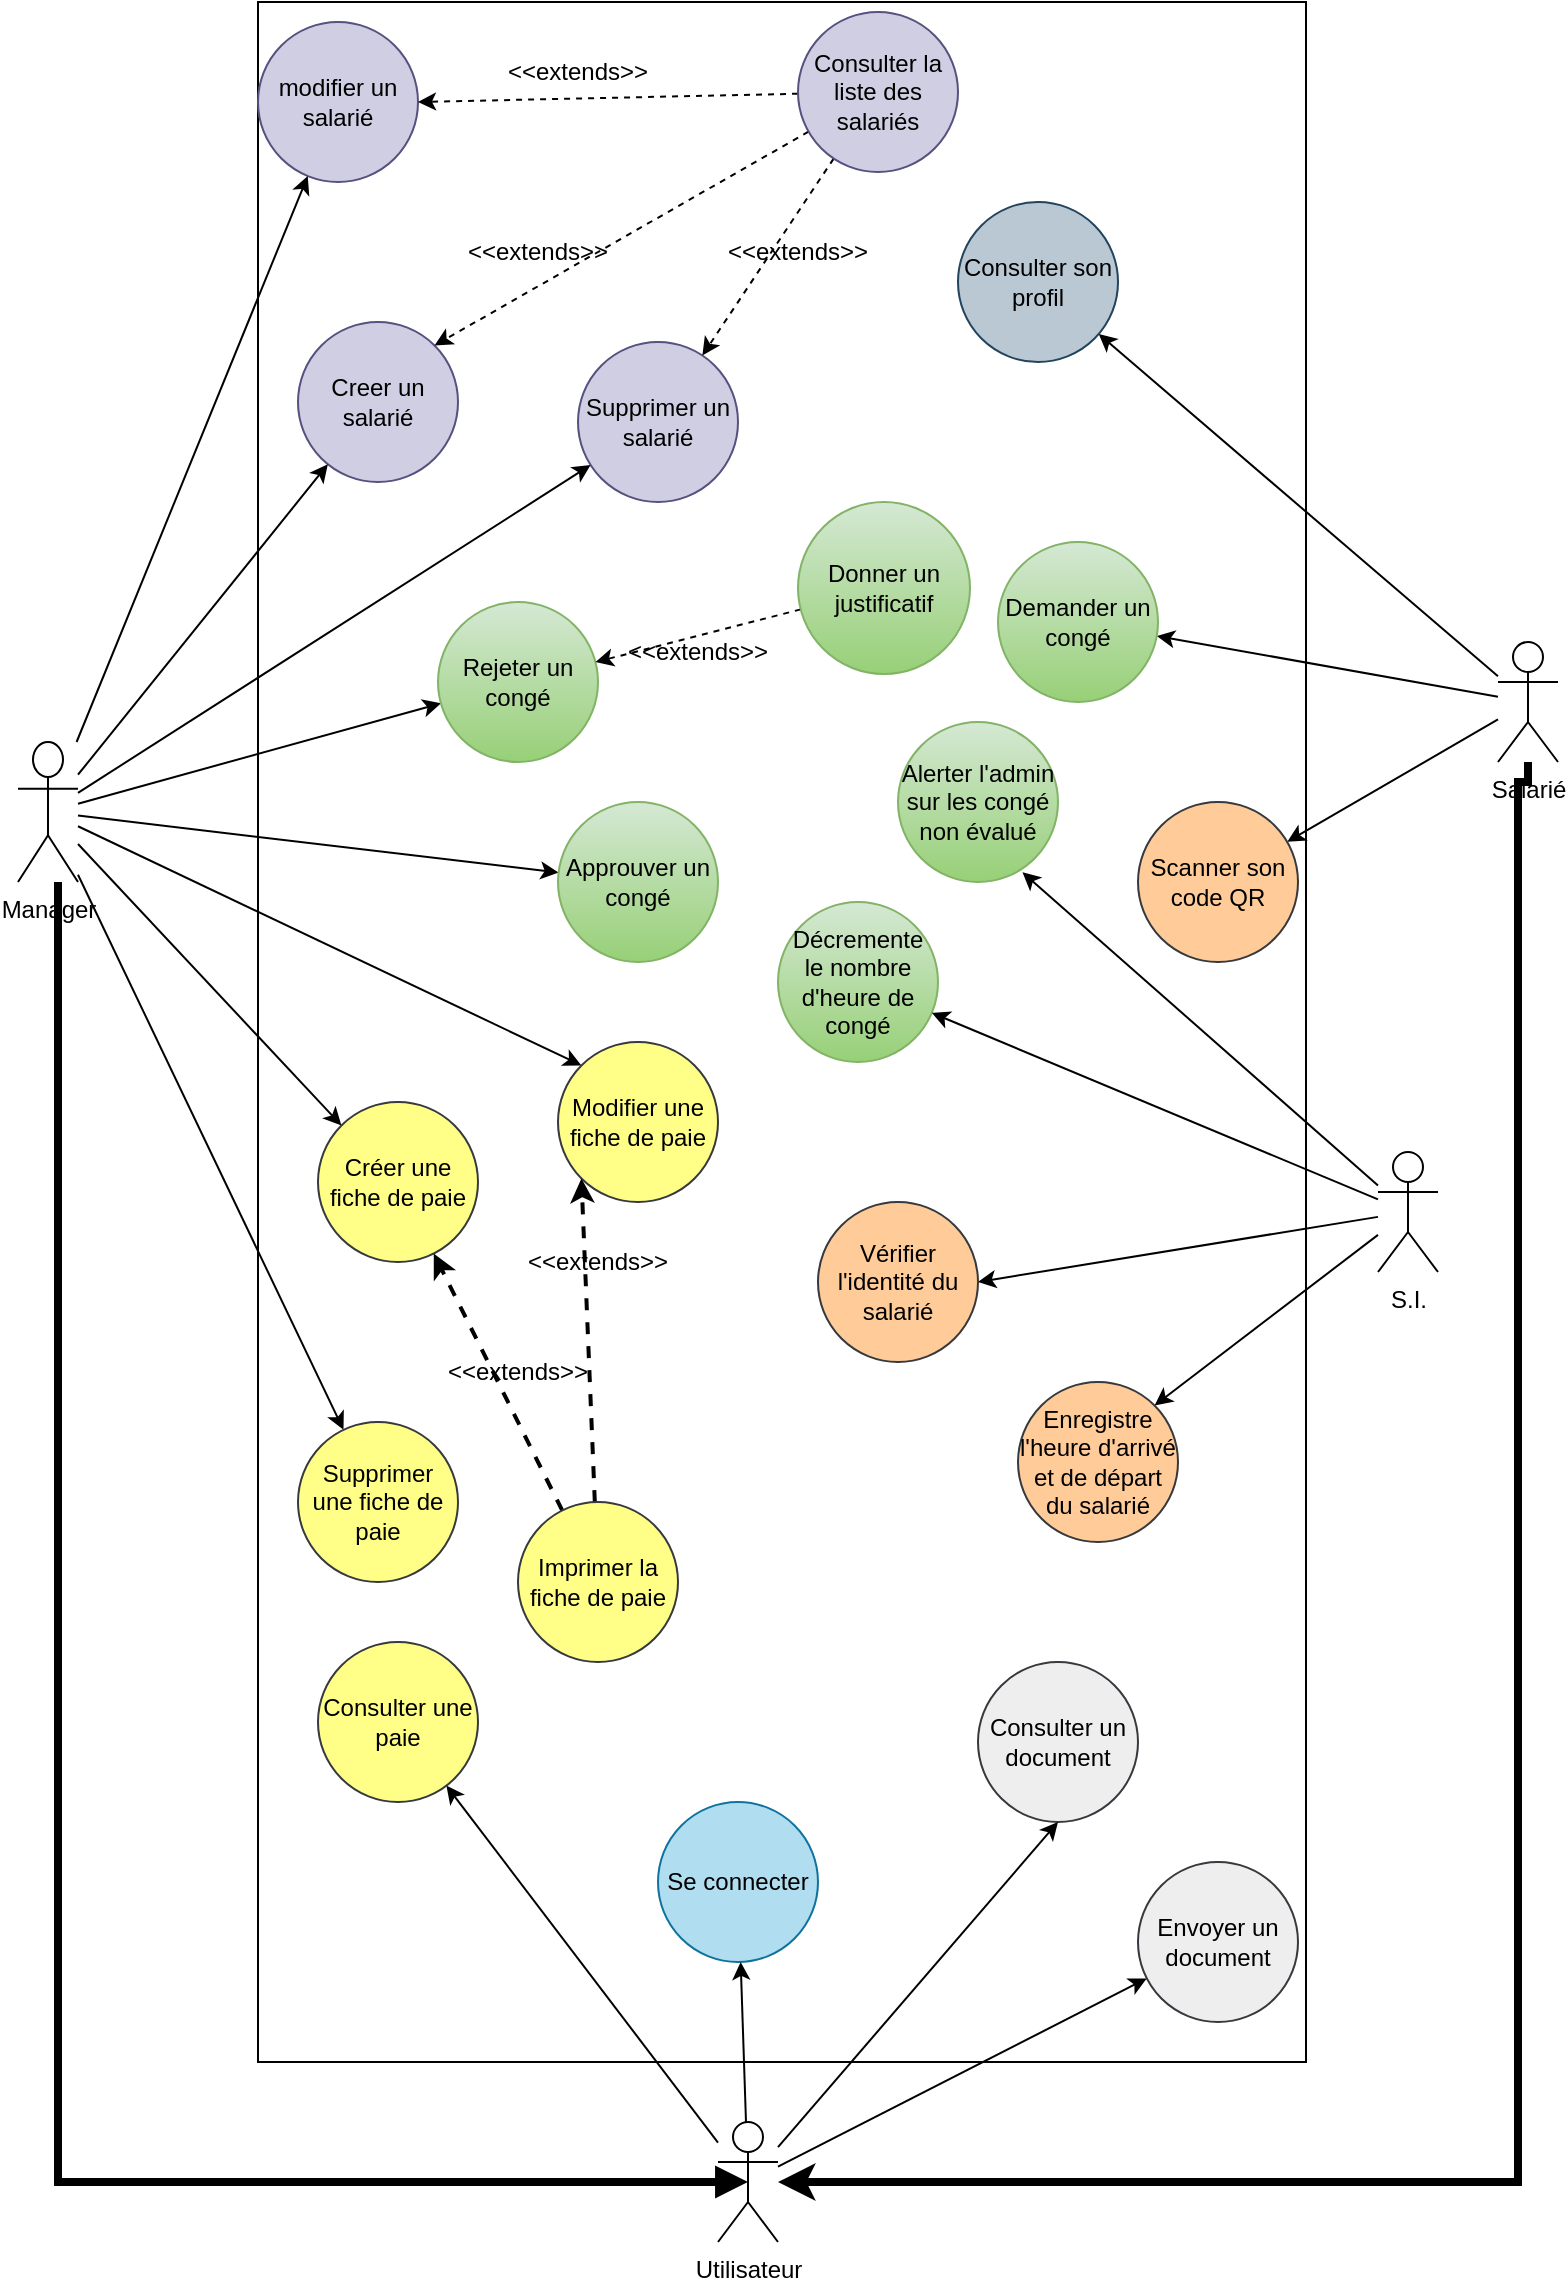 <mxfile version="21.5.0" type="device">
  <diagram name="Page-1" id="YygtWHwGUPvcKDiNb8jH">
    <mxGraphModel dx="1467" dy="873" grid="1" gridSize="10" guides="1" tooltips="1" connect="1" arrows="1" fold="1" page="1" pageScale="1" pageWidth="827" pageHeight="1169" math="0" shadow="0">
      <root>
        <mxCell id="0" />
        <mxCell id="1" parent="0" />
        <mxCell id="il25XVIAnU9XW7eCrhbb-1" value="" style="rounded=0;whiteSpace=wrap;html=1;" parent="1" vertex="1">
          <mxGeometry x="150" y="10" width="524" height="1030" as="geometry" />
        </mxCell>
        <mxCell id="il25XVIAnU9XW7eCrhbb-2" value="Creer un salarié" style="ellipse;whiteSpace=wrap;html=1;aspect=fixed;fillColor=#d0cee2;strokeColor=#56517e;" parent="1" vertex="1">
          <mxGeometry x="170" y="170" width="80" height="80" as="geometry" />
        </mxCell>
        <mxCell id="il25XVIAnU9XW7eCrhbb-3" value="modifier un salarié" style="ellipse;whiteSpace=wrap;html=1;aspect=fixed;fillColor=#d0cee2;strokeColor=#56517e;" parent="1" vertex="1">
          <mxGeometry x="150" y="20" width="80" height="80" as="geometry" />
        </mxCell>
        <mxCell id="il25XVIAnU9XW7eCrhbb-4" value="Supprimer un salarié" style="ellipse;whiteSpace=wrap;html=1;aspect=fixed;fillColor=#d0cee2;strokeColor=#56517e;" parent="1" vertex="1">
          <mxGeometry x="310" y="180" width="80" height="80" as="geometry" />
        </mxCell>
        <mxCell id="il25XVIAnU9XW7eCrhbb-5" value="Consulter son profil" style="ellipse;whiteSpace=wrap;html=1;aspect=fixed;fillColor=#bac8d3;strokeColor=#23445d;" parent="1" vertex="1">
          <mxGeometry x="500" y="110" width="80" height="80" as="geometry" />
        </mxCell>
        <mxCell id="il25XVIAnU9XW7eCrhbb-33" style="orthogonalLoop=1;jettySize=auto;html=1;rounded=0;" parent="1" source="il25XVIAnU9XW7eCrhbb-6" target="il25XVIAnU9XW7eCrhbb-3" edge="1">
          <mxGeometry relative="1" as="geometry" />
        </mxCell>
        <mxCell id="il25XVIAnU9XW7eCrhbb-35" style="rounded=0;orthogonalLoop=1;jettySize=auto;html=1;" parent="1" source="il25XVIAnU9XW7eCrhbb-6" target="il25XVIAnU9XW7eCrhbb-2" edge="1">
          <mxGeometry relative="1" as="geometry" />
        </mxCell>
        <mxCell id="il25XVIAnU9XW7eCrhbb-36" style="rounded=0;orthogonalLoop=1;jettySize=auto;html=1;" parent="1" source="il25XVIAnU9XW7eCrhbb-6" target="il25XVIAnU9XW7eCrhbb-4" edge="1">
          <mxGeometry relative="1" as="geometry" />
        </mxCell>
        <mxCell id="il25XVIAnU9XW7eCrhbb-38" style="rounded=0;orthogonalLoop=1;jettySize=auto;html=1;" parent="1" source="il25XVIAnU9XW7eCrhbb-6" target="il25XVIAnU9XW7eCrhbb-10" edge="1">
          <mxGeometry relative="1" as="geometry" />
        </mxCell>
        <mxCell id="il25XVIAnU9XW7eCrhbb-39" style="rounded=0;orthogonalLoop=1;jettySize=auto;html=1;" parent="1" source="il25XVIAnU9XW7eCrhbb-6" target="il25XVIAnU9XW7eCrhbb-11" edge="1">
          <mxGeometry relative="1" as="geometry" />
        </mxCell>
        <mxCell id="il25XVIAnU9XW7eCrhbb-46" style="rounded=0;orthogonalLoop=1;jettySize=auto;html=1;entryX=0;entryY=0;entryDx=0;entryDy=0;" parent="1" source="il25XVIAnU9XW7eCrhbb-6" target="il25XVIAnU9XW7eCrhbb-19" edge="1">
          <mxGeometry relative="1" as="geometry" />
        </mxCell>
        <mxCell id="il25XVIAnU9XW7eCrhbb-47" style="rounded=0;orthogonalLoop=1;jettySize=auto;html=1;entryX=0;entryY=0;entryDx=0;entryDy=0;" parent="1" source="il25XVIAnU9XW7eCrhbb-6" target="il25XVIAnU9XW7eCrhbb-18" edge="1">
          <mxGeometry relative="1" as="geometry" />
        </mxCell>
        <mxCell id="il25XVIAnU9XW7eCrhbb-48" style="rounded=0;orthogonalLoop=1;jettySize=auto;html=1;" parent="1" source="il25XVIAnU9XW7eCrhbb-6" target="il25XVIAnU9XW7eCrhbb-20" edge="1">
          <mxGeometry relative="1" as="geometry" />
        </mxCell>
        <mxCell id="il25XVIAnU9XW7eCrhbb-66" style="edgeStyle=orthogonalEdgeStyle;rounded=0;orthogonalLoop=1;jettySize=auto;html=1;entryX=0.5;entryY=0.5;entryDx=0;entryDy=0;entryPerimeter=0;endArrow=block;strokeWidth=4;" parent="1" source="il25XVIAnU9XW7eCrhbb-6" target="il25XVIAnU9XW7eCrhbb-60" edge="1">
          <mxGeometry relative="1" as="geometry">
            <Array as="points">
              <mxPoint x="50" y="1100" />
            </Array>
          </mxGeometry>
        </mxCell>
        <mxCell id="il25XVIAnU9XW7eCrhbb-6" value="Manager" style="shape=umlActor;verticalLabelPosition=bottom;verticalAlign=top;html=1;" parent="1" vertex="1">
          <mxGeometry x="30" y="380" width="30" height="70" as="geometry" />
        </mxCell>
        <mxCell id="il25XVIAnU9XW7eCrhbb-40" style="rounded=0;orthogonalLoop=1;jettySize=auto;html=1;" parent="1" source="il25XVIAnU9XW7eCrhbb-7" target="il25XVIAnU9XW7eCrhbb-5" edge="1">
          <mxGeometry relative="1" as="geometry" />
        </mxCell>
        <mxCell id="il25XVIAnU9XW7eCrhbb-41" style="rounded=0;orthogonalLoop=1;jettySize=auto;html=1;" parent="1" source="il25XVIAnU9XW7eCrhbb-7" target="il25XVIAnU9XW7eCrhbb-12" edge="1">
          <mxGeometry relative="1" as="geometry" />
        </mxCell>
        <mxCell id="il25XVIAnU9XW7eCrhbb-42" style="rounded=0;orthogonalLoop=1;jettySize=auto;html=1;" parent="1" source="il25XVIAnU9XW7eCrhbb-7" target="il25XVIAnU9XW7eCrhbb-27" edge="1">
          <mxGeometry relative="1" as="geometry" />
        </mxCell>
        <mxCell id="il25XVIAnU9XW7eCrhbb-65" style="edgeStyle=orthogonalEdgeStyle;rounded=0;orthogonalLoop=1;jettySize=auto;html=1;strokeWidth=4;" parent="1" source="il25XVIAnU9XW7eCrhbb-7" target="il25XVIAnU9XW7eCrhbb-60" edge="1">
          <mxGeometry relative="1" as="geometry">
            <Array as="points">
              <mxPoint x="785" y="400" />
              <mxPoint x="780" y="400" />
              <mxPoint x="780" y="1100" />
            </Array>
          </mxGeometry>
        </mxCell>
        <mxCell id="il25XVIAnU9XW7eCrhbb-7" value="Salarié" style="shape=umlActor;verticalLabelPosition=bottom;verticalAlign=top;html=1;" parent="1" vertex="1">
          <mxGeometry x="770" y="330" width="30" height="60" as="geometry" />
        </mxCell>
        <mxCell id="kpCHMz6BGk1mqg4wE5V--1" style="rounded=0;orthogonalLoop=1;jettySize=auto;html=1;entryX=1;entryY=0.5;entryDx=0;entryDy=0;dashed=1;" parent="1" source="il25XVIAnU9XW7eCrhbb-9" target="il25XVIAnU9XW7eCrhbb-3" edge="1">
          <mxGeometry relative="1" as="geometry" />
        </mxCell>
        <mxCell id="kpCHMz6BGk1mqg4wE5V--2" style="rounded=0;orthogonalLoop=1;jettySize=auto;html=1;dashed=1;" parent="1" source="il25XVIAnU9XW7eCrhbb-9" target="il25XVIAnU9XW7eCrhbb-4" edge="1">
          <mxGeometry relative="1" as="geometry" />
        </mxCell>
        <mxCell id="kpCHMz6BGk1mqg4wE5V--3" style="rounded=0;orthogonalLoop=1;jettySize=auto;html=1;entryX=1;entryY=0;entryDx=0;entryDy=0;dashed=1;" parent="1" source="il25XVIAnU9XW7eCrhbb-9" target="il25XVIAnU9XW7eCrhbb-2" edge="1">
          <mxGeometry relative="1" as="geometry" />
        </mxCell>
        <mxCell id="il25XVIAnU9XW7eCrhbb-9" value="Consulter la liste des salariés" style="ellipse;whiteSpace=wrap;html=1;aspect=fixed;fillColor=#d0cee2;strokeColor=#56517e;" parent="1" vertex="1">
          <mxGeometry x="420" y="15" width="80" height="80" as="geometry" />
        </mxCell>
        <mxCell id="il25XVIAnU9XW7eCrhbb-10" value="Rejeter un congé" style="ellipse;whiteSpace=wrap;html=1;aspect=fixed;fillColor=#d5e8d4;strokeColor=#82b366;gradientColor=#97d077;" parent="1" vertex="1">
          <mxGeometry x="240" y="310" width="80" height="80" as="geometry" />
        </mxCell>
        <mxCell id="il25XVIAnU9XW7eCrhbb-11" value="Approuver un congé" style="ellipse;whiteSpace=wrap;html=1;aspect=fixed;fillColor=#d5e8d4;strokeColor=#82b366;gradientColor=#97d077;" parent="1" vertex="1">
          <mxGeometry x="300" y="410" width="80" height="80" as="geometry" />
        </mxCell>
        <mxCell id="il25XVIAnU9XW7eCrhbb-12" value="Demander un congé" style="ellipse;whiteSpace=wrap;html=1;aspect=fixed;fillColor=#d5e8d4;gradientColor=#97d077;strokeColor=#82b366;" parent="1" vertex="1">
          <mxGeometry x="520" y="280" width="80" height="80" as="geometry" />
        </mxCell>
        <mxCell id="il25XVIAnU9XW7eCrhbb-13" value="Décremente le nombre d&#39;heure de congé" style="ellipse;whiteSpace=wrap;html=1;aspect=fixed;fillColor=#d5e8d4;strokeColor=#82b366;gradientColor=#97d077;" parent="1" vertex="1">
          <mxGeometry x="410" y="460" width="80" height="80" as="geometry" />
        </mxCell>
        <mxCell id="il25XVIAnU9XW7eCrhbb-14" value="Alerter l&#39;admin sur les congé non évalué" style="ellipse;whiteSpace=wrap;html=1;aspect=fixed;fillColor=#d5e8d4;strokeColor=#82b366;gradientColor=#97d077;" parent="1" vertex="1">
          <mxGeometry x="470" y="370" width="80" height="80" as="geometry" />
        </mxCell>
        <mxCell id="il25XVIAnU9XW7eCrhbb-43" style="rounded=0;orthogonalLoop=1;jettySize=auto;html=1;" parent="1" source="il25XVIAnU9XW7eCrhbb-15" target="il25XVIAnU9XW7eCrhbb-13" edge="1">
          <mxGeometry relative="1" as="geometry" />
        </mxCell>
        <mxCell id="il25XVIAnU9XW7eCrhbb-45" style="rounded=0;orthogonalLoop=1;jettySize=auto;html=1;entryX=1;entryY=0;entryDx=0;entryDy=0;" parent="1" source="il25XVIAnU9XW7eCrhbb-15" target="il25XVIAnU9XW7eCrhbb-28" edge="1">
          <mxGeometry relative="1" as="geometry" />
        </mxCell>
        <mxCell id="il25XVIAnU9XW7eCrhbb-68" style="rounded=0;orthogonalLoop=1;jettySize=auto;html=1;entryX=1;entryY=0.5;entryDx=0;entryDy=0;" parent="1" source="il25XVIAnU9XW7eCrhbb-15" target="il25XVIAnU9XW7eCrhbb-67" edge="1">
          <mxGeometry relative="1" as="geometry" />
        </mxCell>
        <mxCell id="kpCHMz6BGk1mqg4wE5V--23" style="rounded=0;orthogonalLoop=1;jettySize=auto;html=1;entryX=0.778;entryY=0.939;entryDx=0;entryDy=0;entryPerimeter=0;" parent="1" source="il25XVIAnU9XW7eCrhbb-15" target="il25XVIAnU9XW7eCrhbb-14" edge="1">
          <mxGeometry relative="1" as="geometry" />
        </mxCell>
        <mxCell id="il25XVIAnU9XW7eCrhbb-15" value="S.I." style="shape=umlActor;verticalLabelPosition=bottom;verticalAlign=top;html=1;" parent="1" vertex="1">
          <mxGeometry x="710" y="585" width="30" height="60" as="geometry" />
        </mxCell>
        <mxCell id="il25XVIAnU9XW7eCrhbb-18" value="Créer une fiche de paie" style="ellipse;whiteSpace=wrap;html=1;aspect=fixed;fillColor=#ffff88;strokeColor=#36393d;" parent="1" vertex="1">
          <mxGeometry x="180" y="560" width="80" height="80" as="geometry" />
        </mxCell>
        <mxCell id="il25XVIAnU9XW7eCrhbb-19" value="Modifier une fiche de paie" style="ellipse;whiteSpace=wrap;html=1;aspect=fixed;fillColor=#ffff88;strokeColor=#36393d;" parent="1" vertex="1">
          <mxGeometry x="300" y="530" width="80" height="80" as="geometry" />
        </mxCell>
        <mxCell id="il25XVIAnU9XW7eCrhbb-20" value="Supprimer une fiche de paie" style="ellipse;whiteSpace=wrap;html=1;aspect=fixed;fillColor=#ffff88;strokeColor=#36393d;" parent="1" vertex="1">
          <mxGeometry x="170" y="720" width="80" height="80" as="geometry" />
        </mxCell>
        <mxCell id="il25XVIAnU9XW7eCrhbb-21" value="Consulter une paie" style="ellipse;whiteSpace=wrap;html=1;aspect=fixed;fillColor=#ffff88;strokeColor=#36393d;" parent="1" vertex="1">
          <mxGeometry x="180" y="830" width="80" height="80" as="geometry" />
        </mxCell>
        <mxCell id="il25XVIAnU9XW7eCrhbb-25" value="Consulter un document" style="ellipse;whiteSpace=wrap;html=1;aspect=fixed;fillColor=#eeeeee;strokeColor=#36393d;" parent="1" vertex="1">
          <mxGeometry x="510" y="840" width="80" height="80" as="geometry" />
        </mxCell>
        <mxCell id="il25XVIAnU9XW7eCrhbb-26" value="Envoyer un document" style="ellipse;whiteSpace=wrap;html=1;aspect=fixed;fillColor=#eeeeee;strokeColor=#36393d;" parent="1" vertex="1">
          <mxGeometry x="590" y="940" width="80" height="80" as="geometry" />
        </mxCell>
        <mxCell id="il25XVIAnU9XW7eCrhbb-27" value="Scanner son code QR" style="ellipse;whiteSpace=wrap;html=1;aspect=fixed;fillColor=#ffcc99;strokeColor=#36393d;" parent="1" vertex="1">
          <mxGeometry x="590" y="410" width="80" height="80" as="geometry" />
        </mxCell>
        <mxCell id="il25XVIAnU9XW7eCrhbb-28" value="Enregistre l&#39;heure d&#39;arrivé et de départ du salarié" style="ellipse;whiteSpace=wrap;html=1;aspect=fixed;fillColor=#ffcc99;strokeColor=#36393d;" parent="1" vertex="1">
          <mxGeometry x="530" y="700" width="80" height="80" as="geometry" />
        </mxCell>
        <mxCell id="il25XVIAnU9XW7eCrhbb-59" value="Se connecter" style="ellipse;whiteSpace=wrap;html=1;aspect=fixed;fillColor=#b1ddf0;strokeColor=#10739e;" parent="1" vertex="1">
          <mxGeometry x="350" y="910" width="80" height="80" as="geometry" />
        </mxCell>
        <mxCell id="il25XVIAnU9XW7eCrhbb-61" style="rounded=0;orthogonalLoop=1;jettySize=auto;html=1;" parent="1" source="il25XVIAnU9XW7eCrhbb-60" target="il25XVIAnU9XW7eCrhbb-21" edge="1">
          <mxGeometry relative="1" as="geometry" />
        </mxCell>
        <mxCell id="il25XVIAnU9XW7eCrhbb-62" style="rounded=0;orthogonalLoop=1;jettySize=auto;html=1;entryX=0.5;entryY=1;entryDx=0;entryDy=0;" parent="1" source="il25XVIAnU9XW7eCrhbb-60" target="il25XVIAnU9XW7eCrhbb-25" edge="1">
          <mxGeometry relative="1" as="geometry" />
        </mxCell>
        <mxCell id="il25XVIAnU9XW7eCrhbb-63" style="rounded=0;orthogonalLoop=1;jettySize=auto;html=1;" parent="1" source="il25XVIAnU9XW7eCrhbb-60" target="il25XVIAnU9XW7eCrhbb-59" edge="1">
          <mxGeometry relative="1" as="geometry" />
        </mxCell>
        <mxCell id="il25XVIAnU9XW7eCrhbb-64" style="rounded=0;orthogonalLoop=1;jettySize=auto;html=1;" parent="1" source="il25XVIAnU9XW7eCrhbb-60" target="il25XVIAnU9XW7eCrhbb-26" edge="1">
          <mxGeometry relative="1" as="geometry" />
        </mxCell>
        <mxCell id="il25XVIAnU9XW7eCrhbb-60" value="Utilisateur" style="shape=umlActor;verticalLabelPosition=bottom;verticalAlign=top;html=1;outlineConnect=0;" parent="1" vertex="1">
          <mxGeometry x="380" y="1070" width="30" height="60" as="geometry" />
        </mxCell>
        <mxCell id="il25XVIAnU9XW7eCrhbb-67" value="Vérifier l&#39;identité du salarié" style="ellipse;whiteSpace=wrap;html=1;aspect=fixed;fillColor=#ffcc99;strokeColor=#36393d;" parent="1" vertex="1">
          <mxGeometry x="430" y="610" width="80" height="80" as="geometry" />
        </mxCell>
        <mxCell id="kpCHMz6BGk1mqg4wE5V--14" style="rounded=0;orthogonalLoop=1;jettySize=auto;html=1;dashed=1;" parent="1" source="il25XVIAnU9XW7eCrhbb-69" target="il25XVIAnU9XW7eCrhbb-10" edge="1">
          <mxGeometry relative="1" as="geometry" />
        </mxCell>
        <mxCell id="il25XVIAnU9XW7eCrhbb-69" value="Donner un justificatif" style="ellipse;whiteSpace=wrap;html=1;aspect=fixed;fillColor=#d5e8d4;gradientColor=#97d077;strokeColor=#82b366;" parent="1" vertex="1">
          <mxGeometry x="420" y="260" width="86" height="86" as="geometry" />
        </mxCell>
        <mxCell id="il25XVIAnU9XW7eCrhbb-77" value="&amp;lt;&amp;lt;extends&amp;gt;&amp;gt;" style="text;html=1;strokeColor=none;fillColor=none;align=center;verticalAlign=middle;whiteSpace=wrap;rounded=0;" parent="1" vertex="1">
          <mxGeometry x="340" y="320" width="60" height="30" as="geometry" />
        </mxCell>
        <mxCell id="il25XVIAnU9XW7eCrhbb-80" style="rounded=0;orthogonalLoop=1;jettySize=auto;html=1;entryX=0;entryY=1;entryDx=0;entryDy=0;dashed=1;strokeWidth=2;" parent="1" source="il25XVIAnU9XW7eCrhbb-79" target="il25XVIAnU9XW7eCrhbb-19" edge="1">
          <mxGeometry relative="1" as="geometry" />
        </mxCell>
        <mxCell id="il25XVIAnU9XW7eCrhbb-81" style="rounded=0;orthogonalLoop=1;jettySize=auto;html=1;dashed=1;strokeWidth=2;" parent="1" source="il25XVIAnU9XW7eCrhbb-79" target="il25XVIAnU9XW7eCrhbb-18" edge="1">
          <mxGeometry relative="1" as="geometry" />
        </mxCell>
        <mxCell id="il25XVIAnU9XW7eCrhbb-79" value="Imprimer la fiche de paie" style="ellipse;whiteSpace=wrap;html=1;aspect=fixed;fillColor=#ffff88;strokeColor=#36393d;" parent="1" vertex="1">
          <mxGeometry x="280" y="760" width="80" height="80" as="geometry" />
        </mxCell>
        <mxCell id="il25XVIAnU9XW7eCrhbb-82" value="&amp;lt;&amp;lt;extends&amp;gt;&amp;gt;" style="text;html=1;strokeColor=none;fillColor=none;align=center;verticalAlign=middle;whiteSpace=wrap;rounded=0;" parent="1" vertex="1">
          <mxGeometry x="290" y="625" width="60" height="30" as="geometry" />
        </mxCell>
        <mxCell id="il25XVIAnU9XW7eCrhbb-83" value="&amp;lt;&amp;lt;extends&amp;gt;&amp;gt;" style="text;html=1;strokeColor=none;fillColor=none;align=center;verticalAlign=middle;whiteSpace=wrap;rounded=0;" parent="1" vertex="1">
          <mxGeometry x="250" y="680" width="60" height="30" as="geometry" />
        </mxCell>
        <mxCell id="kpCHMz6BGk1mqg4wE5V--4" value="&amp;lt;&amp;lt;extends&amp;gt;&amp;gt;" style="text;html=1;strokeColor=none;fillColor=none;align=center;verticalAlign=middle;whiteSpace=wrap;rounded=0;" parent="1" vertex="1">
          <mxGeometry x="390" y="120" width="60" height="30" as="geometry" />
        </mxCell>
        <mxCell id="kpCHMz6BGk1mqg4wE5V--5" value="&amp;lt;&amp;lt;extends&amp;gt;&amp;gt;" style="text;html=1;strokeColor=none;fillColor=none;align=center;verticalAlign=middle;whiteSpace=wrap;rounded=0;" parent="1" vertex="1">
          <mxGeometry x="260" y="120" width="60" height="30" as="geometry" />
        </mxCell>
        <mxCell id="kpCHMz6BGk1mqg4wE5V--6" value="&amp;lt;&amp;lt;extends&amp;gt;&amp;gt;" style="text;html=1;strokeColor=none;fillColor=none;align=center;verticalAlign=middle;whiteSpace=wrap;rounded=0;" parent="1" vertex="1">
          <mxGeometry x="280" y="30" width="60" height="30" as="geometry" />
        </mxCell>
      </root>
    </mxGraphModel>
  </diagram>
</mxfile>
